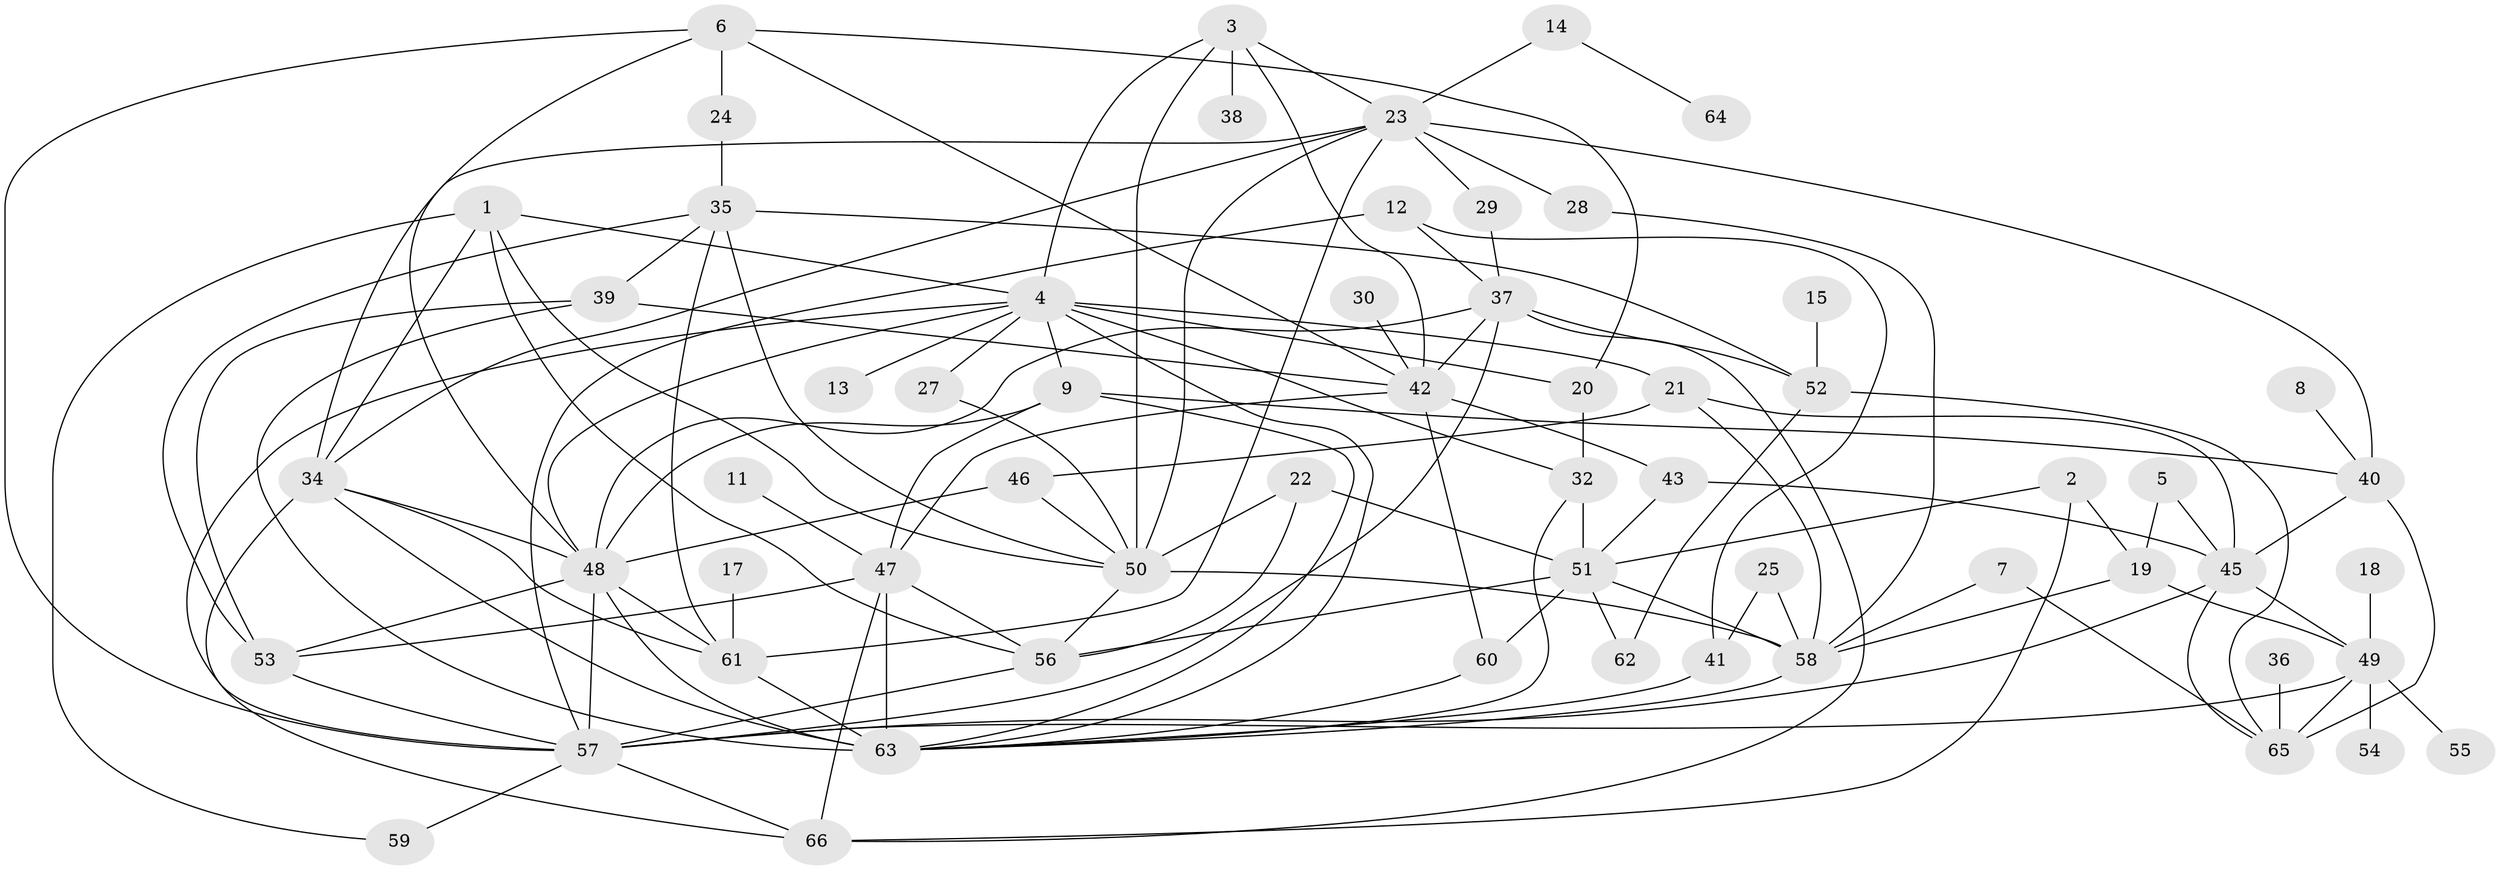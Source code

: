 // original degree distribution, {8: 0.015151515151515152, 5: 0.12121212121212122, 2: 0.25, 1: 0.14393939393939395, 3: 0.16666666666666666, 4: 0.20454545454545456, 6: 0.015151515151515152, 7: 0.030303030303030304, 0: 0.045454545454545456, 9: 0.007575757575757576}
// Generated by graph-tools (version 1.1) at 2025/49/03/09/25 03:49:04]
// undirected, 60 vertices, 128 edges
graph export_dot {
graph [start="1"]
  node [color=gray90,style=filled];
  1;
  2;
  3;
  4;
  5;
  6;
  7;
  8;
  9;
  11;
  12;
  13;
  14;
  15;
  17;
  18;
  19;
  20;
  21;
  22;
  23;
  24;
  25;
  27;
  28;
  29;
  30;
  32;
  34;
  35;
  36;
  37;
  38;
  39;
  40;
  41;
  42;
  43;
  45;
  46;
  47;
  48;
  49;
  50;
  51;
  52;
  53;
  54;
  55;
  56;
  57;
  58;
  59;
  60;
  61;
  62;
  63;
  64;
  65;
  66;
  1 -- 4 [weight=1.0];
  1 -- 34 [weight=1.0];
  1 -- 50 [weight=1.0];
  1 -- 56 [weight=1.0];
  1 -- 59 [weight=1.0];
  2 -- 19 [weight=1.0];
  2 -- 51 [weight=1.0];
  2 -- 66 [weight=1.0];
  3 -- 4 [weight=1.0];
  3 -- 23 [weight=1.0];
  3 -- 38 [weight=1.0];
  3 -- 42 [weight=1.0];
  3 -- 50 [weight=1.0];
  4 -- 9 [weight=1.0];
  4 -- 13 [weight=1.0];
  4 -- 20 [weight=1.0];
  4 -- 21 [weight=1.0];
  4 -- 27 [weight=1.0];
  4 -- 32 [weight=1.0];
  4 -- 48 [weight=1.0];
  4 -- 57 [weight=1.0];
  4 -- 63 [weight=1.0];
  5 -- 19 [weight=1.0];
  5 -- 45 [weight=1.0];
  6 -- 20 [weight=1.0];
  6 -- 24 [weight=1.0];
  6 -- 34 [weight=1.0];
  6 -- 42 [weight=1.0];
  6 -- 57 [weight=1.0];
  7 -- 58 [weight=1.0];
  7 -- 65 [weight=1.0];
  8 -- 40 [weight=1.0];
  9 -- 40 [weight=1.0];
  9 -- 47 [weight=1.0];
  9 -- 48 [weight=1.0];
  9 -- 63 [weight=1.0];
  11 -- 47 [weight=1.0];
  12 -- 37 [weight=1.0];
  12 -- 41 [weight=1.0];
  12 -- 57 [weight=1.0];
  14 -- 23 [weight=1.0];
  14 -- 64 [weight=1.0];
  15 -- 52 [weight=1.0];
  17 -- 61 [weight=1.0];
  18 -- 49 [weight=1.0];
  19 -- 49 [weight=1.0];
  19 -- 58 [weight=1.0];
  20 -- 32 [weight=1.0];
  21 -- 45 [weight=1.0];
  21 -- 46 [weight=1.0];
  21 -- 58 [weight=1.0];
  22 -- 50 [weight=1.0];
  22 -- 51 [weight=1.0];
  22 -- 56 [weight=1.0];
  23 -- 28 [weight=1.0];
  23 -- 29 [weight=1.0];
  23 -- 34 [weight=1.0];
  23 -- 40 [weight=1.0];
  23 -- 48 [weight=1.0];
  23 -- 50 [weight=2.0];
  23 -- 61 [weight=1.0];
  24 -- 35 [weight=1.0];
  25 -- 41 [weight=1.0];
  25 -- 58 [weight=1.0];
  27 -- 50 [weight=1.0];
  28 -- 58 [weight=1.0];
  29 -- 37 [weight=1.0];
  30 -- 42 [weight=1.0];
  32 -- 51 [weight=1.0];
  32 -- 63 [weight=1.0];
  34 -- 48 [weight=1.0];
  34 -- 61 [weight=1.0];
  34 -- 63 [weight=3.0];
  34 -- 66 [weight=1.0];
  35 -- 39 [weight=1.0];
  35 -- 50 [weight=1.0];
  35 -- 52 [weight=1.0];
  35 -- 53 [weight=1.0];
  35 -- 61 [weight=1.0];
  36 -- 65 [weight=1.0];
  37 -- 42 [weight=1.0];
  37 -- 48 [weight=1.0];
  37 -- 52 [weight=1.0];
  37 -- 57 [weight=1.0];
  37 -- 66 [weight=1.0];
  39 -- 42 [weight=1.0];
  39 -- 53 [weight=1.0];
  39 -- 63 [weight=1.0];
  40 -- 45 [weight=1.0];
  40 -- 65 [weight=1.0];
  41 -- 63 [weight=1.0];
  42 -- 43 [weight=1.0];
  42 -- 47 [weight=1.0];
  42 -- 60 [weight=1.0];
  43 -- 45 [weight=1.0];
  43 -- 51 [weight=1.0];
  45 -- 49 [weight=1.0];
  45 -- 57 [weight=1.0];
  45 -- 65 [weight=1.0];
  46 -- 48 [weight=1.0];
  46 -- 50 [weight=1.0];
  47 -- 53 [weight=1.0];
  47 -- 56 [weight=1.0];
  47 -- 63 [weight=1.0];
  47 -- 66 [weight=1.0];
  48 -- 53 [weight=1.0];
  48 -- 57 [weight=1.0];
  48 -- 61 [weight=1.0];
  48 -- 63 [weight=1.0];
  49 -- 54 [weight=1.0];
  49 -- 55 [weight=1.0];
  49 -- 57 [weight=2.0];
  49 -- 65 [weight=2.0];
  50 -- 56 [weight=1.0];
  50 -- 58 [weight=2.0];
  51 -- 56 [weight=1.0];
  51 -- 58 [weight=1.0];
  51 -- 60 [weight=1.0];
  51 -- 62 [weight=1.0];
  52 -- 62 [weight=1.0];
  52 -- 65 [weight=1.0];
  53 -- 57 [weight=1.0];
  56 -- 57 [weight=1.0];
  57 -- 59 [weight=1.0];
  57 -- 66 [weight=1.0];
  58 -- 63 [weight=1.0];
  60 -- 63 [weight=1.0];
  61 -- 63 [weight=2.0];
}
